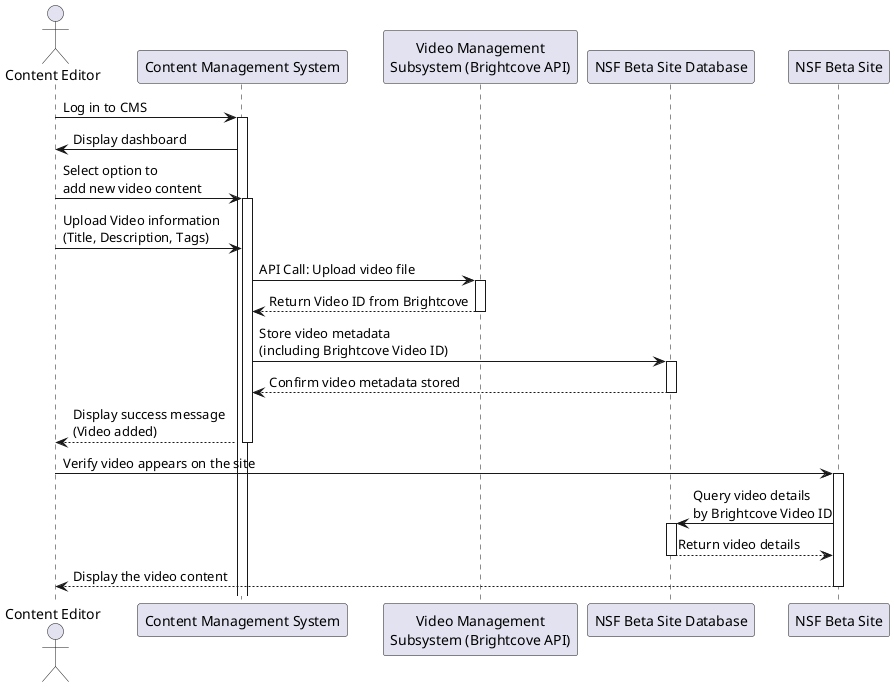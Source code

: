 @startuml
actor ContentEditor as "Content Editor"
participant CMS as "Content Management System"
participant VideoManagementSubsystem as "Video Management\nSubsystem (Brightcove API)"
participant NSFDatabase as "NSF Beta Site Database"
participant NSFBetaSite as "NSF Beta Site"

ContentEditor -> CMS : Log in to CMS
activate CMS

CMS -> ContentEditor : Display dashboard
ContentEditor -> CMS : Select option to \nadd new video content
activate CMS 

ContentEditor -> CMS : Upload Video information\n(Title, Description, Tags)

CMS -> VideoManagementSubsystem : API Call: Upload video file
activate VideoManagementSubsystem

VideoManagementSubsystem --> CMS : Return Video ID from Brightcove
deactivate VideoManagementSubsystem

CMS -> NSFDatabase : Store video metadata\n(including Brightcove Video ID)
activate NSFDatabase

NSFDatabase --> CMS : Confirm video metadata stored
deactivate NSFDatabase

CMS --> ContentEditor : Display success message\n(Video added)
deactivate CMS

ContentEditor -> NSFBetaSite : Verify video appears on the site
activate NSFBetaSite

NSFBetaSite -> NSFDatabase : Query video details\nby Brightcove Video ID
activate NSFDatabase

NSFDatabase --> NSFBetaSite : Return video details
deactivate NSFDatabase

NSFBetaSite --> ContentEditor : Display the video content
deactivate NSFBetaSite

@enduml
